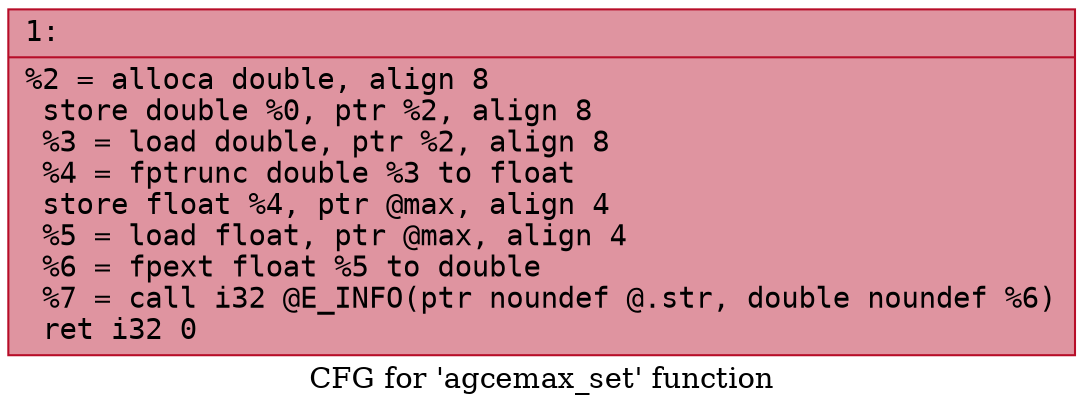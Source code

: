 digraph "CFG for 'agcemax_set' function" {
	label="CFG for 'agcemax_set' function";

	Node0x6000018e9e50 [shape=record,color="#b70d28ff", style=filled, fillcolor="#b70d2870" fontname="Courier",label="{1:\l|  %2 = alloca double, align 8\l  store double %0, ptr %2, align 8\l  %3 = load double, ptr %2, align 8\l  %4 = fptrunc double %3 to float\l  store float %4, ptr @max, align 4\l  %5 = load float, ptr @max, align 4\l  %6 = fpext float %5 to double\l  %7 = call i32 @E_INFO(ptr noundef @.str, double noundef %6)\l  ret i32 0\l}"];
}
